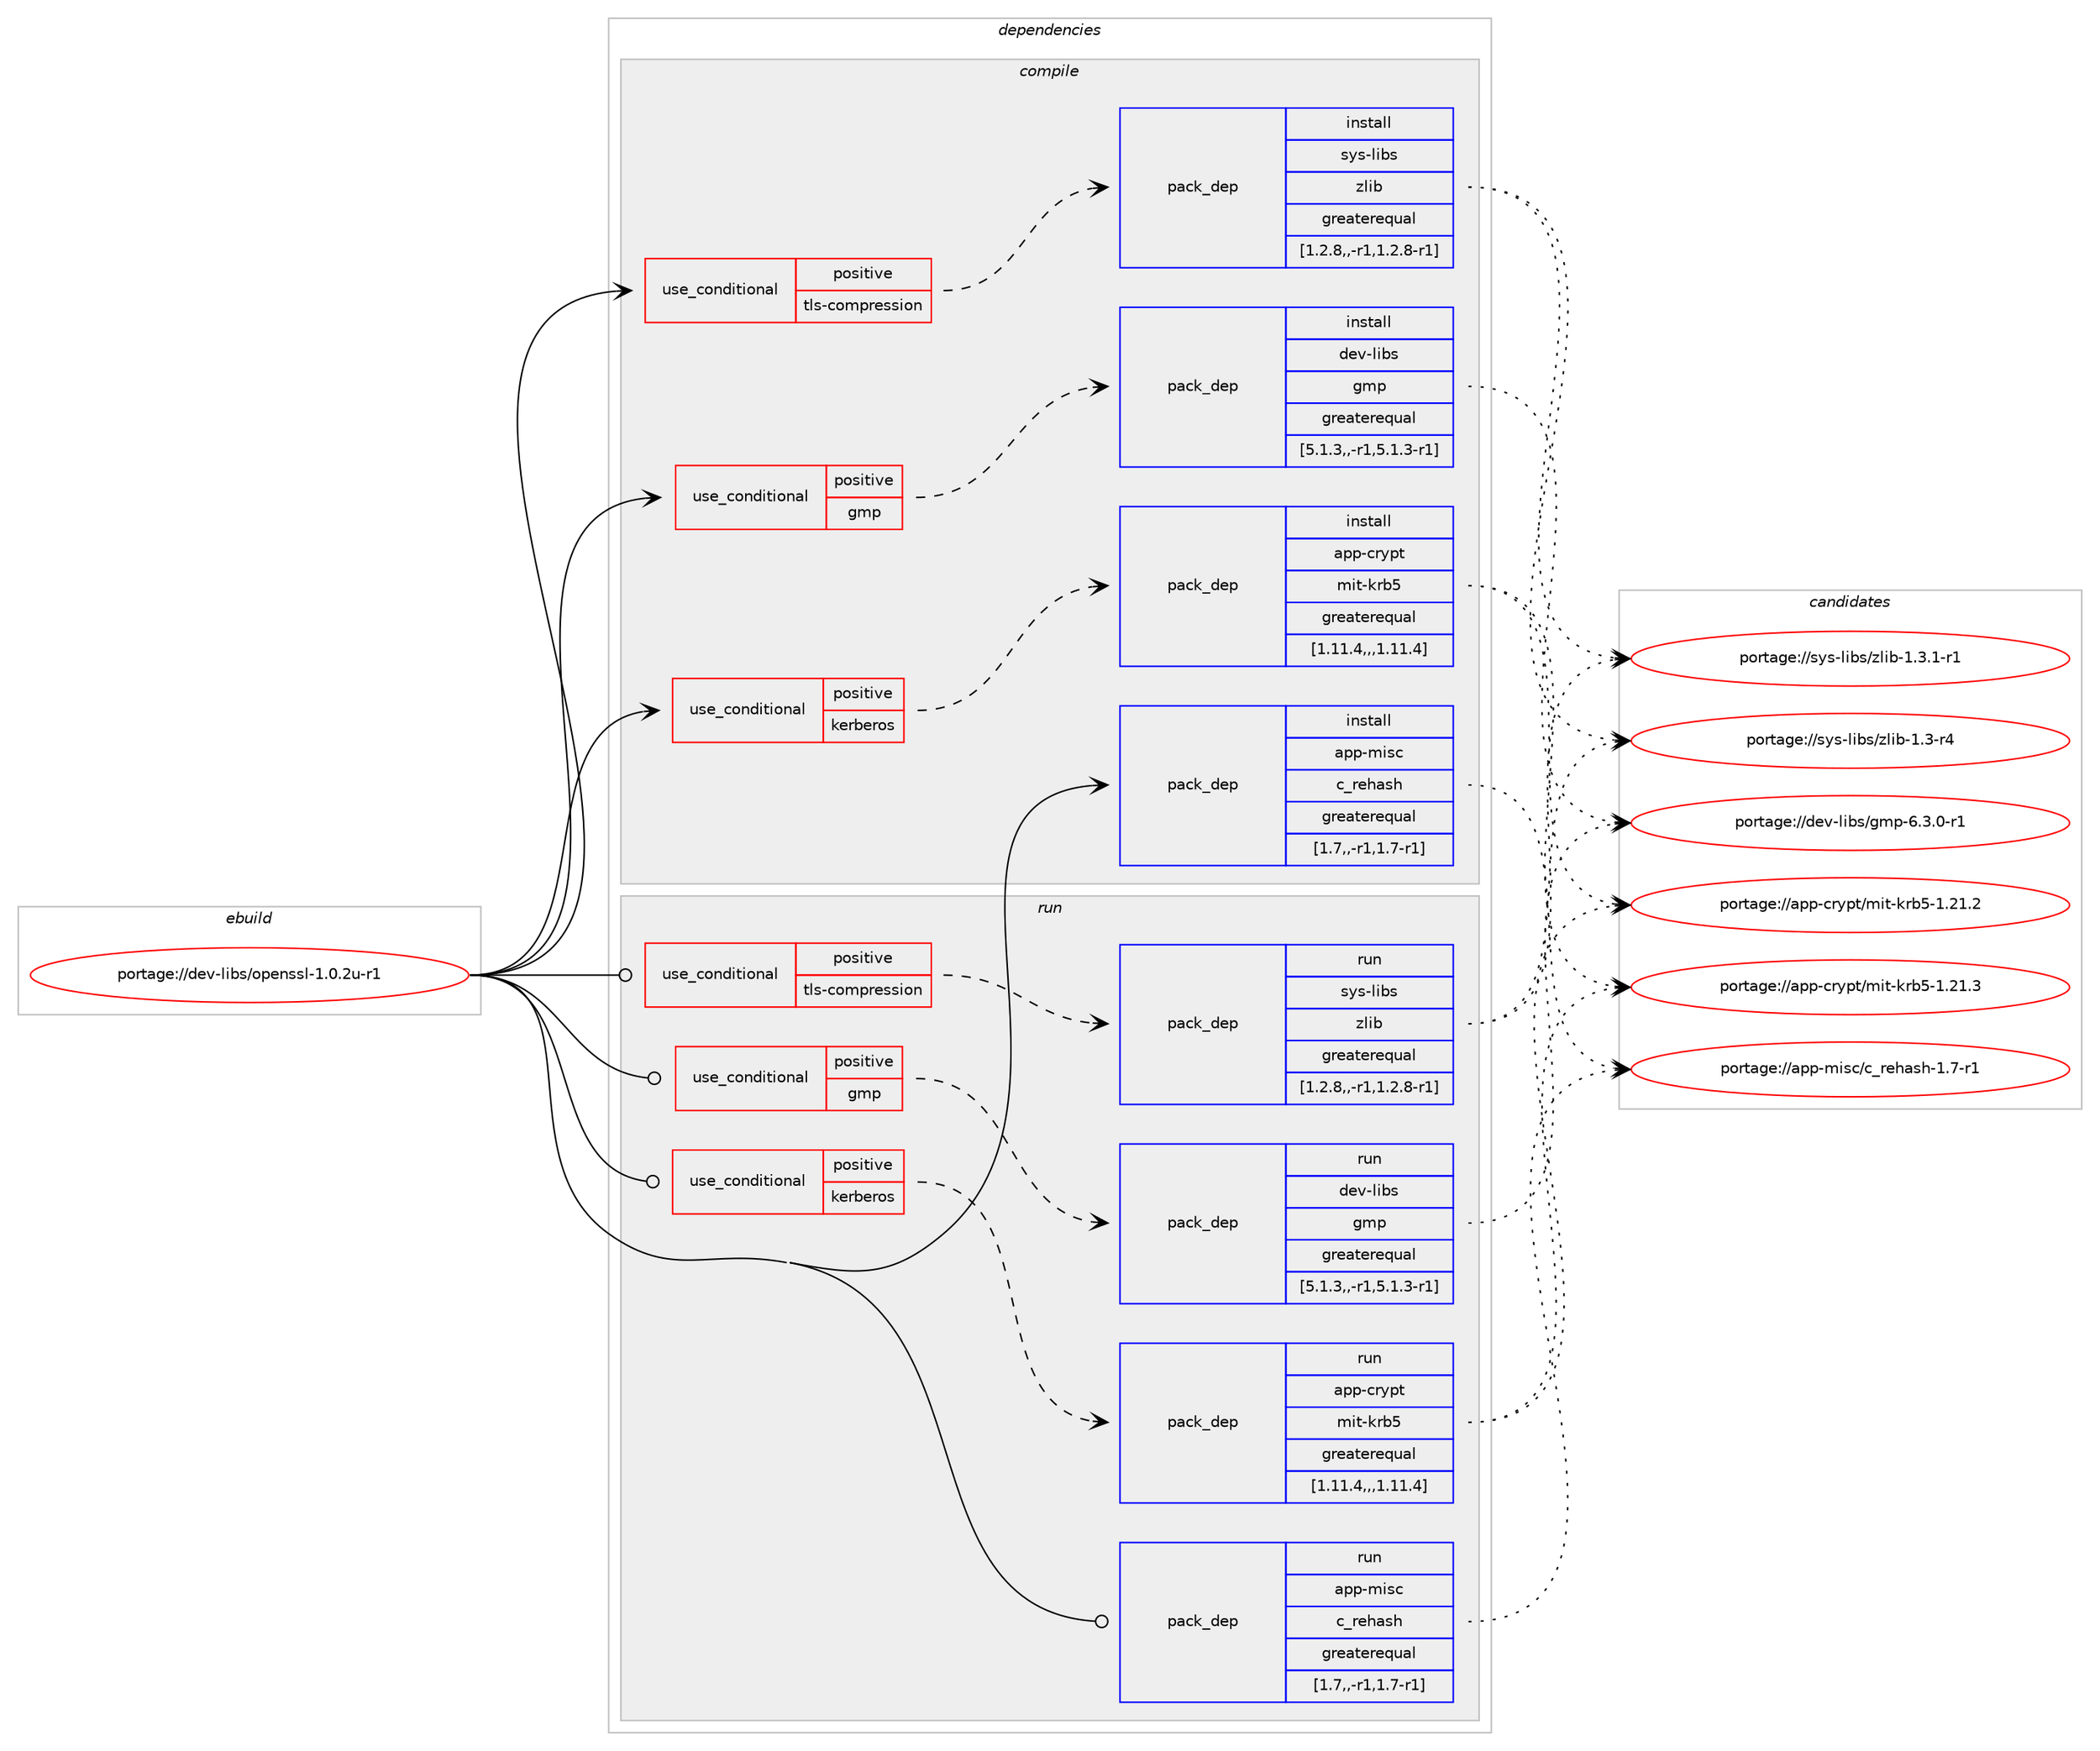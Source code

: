 digraph prolog {

# *************
# Graph options
# *************

newrank=true;
concentrate=true;
compound=true;
graph [rankdir=LR,fontname=Helvetica,fontsize=10,ranksep=1.5];#, ranksep=2.5, nodesep=0.2];
edge  [arrowhead=vee];
node  [fontname=Helvetica,fontsize=10];

# **********
# The ebuild
# **********

subgraph cluster_leftcol {
color=gray;
label=<<i>ebuild</i>>;
id [label="portage://dev-libs/openssl-1.0.2u-r1", color=red, width=4, href="../dev-libs/openssl-1.0.2u-r1.svg"];
}

# ****************
# The dependencies
# ****************

subgraph cluster_midcol {
color=gray;
label=<<i>dependencies</i>>;
subgraph cluster_compile {
fillcolor="#eeeeee";
style=filled;
label=<<i>compile</i>>;
subgraph cond27911 {
dependency113142 [label=<<TABLE BORDER="0" CELLBORDER="1" CELLSPACING="0" CELLPADDING="4"><TR><TD ROWSPAN="3" CELLPADDING="10">use_conditional</TD></TR><TR><TD>positive</TD></TR><TR><TD>gmp</TD></TR></TABLE>>, shape=none, color=red];
subgraph pack84032 {
dependency113143 [label=<<TABLE BORDER="0" CELLBORDER="1" CELLSPACING="0" CELLPADDING="4" WIDTH="220"><TR><TD ROWSPAN="6" CELLPADDING="30">pack_dep</TD></TR><TR><TD WIDTH="110">install</TD></TR><TR><TD>dev-libs</TD></TR><TR><TD>gmp</TD></TR><TR><TD>greaterequal</TD></TR><TR><TD>[5.1.3,,-r1,5.1.3-r1]</TD></TR></TABLE>>, shape=none, color=blue];
}
dependency113142:e -> dependency113143:w [weight=20,style="dashed",arrowhead="vee"];
}
id:e -> dependency113142:w [weight=20,style="solid",arrowhead="vee"];
subgraph cond27912 {
dependency113144 [label=<<TABLE BORDER="0" CELLBORDER="1" CELLSPACING="0" CELLPADDING="4"><TR><TD ROWSPAN="3" CELLPADDING="10">use_conditional</TD></TR><TR><TD>positive</TD></TR><TR><TD>kerberos</TD></TR></TABLE>>, shape=none, color=red];
subgraph pack84033 {
dependency113145 [label=<<TABLE BORDER="0" CELLBORDER="1" CELLSPACING="0" CELLPADDING="4" WIDTH="220"><TR><TD ROWSPAN="6" CELLPADDING="30">pack_dep</TD></TR><TR><TD WIDTH="110">install</TD></TR><TR><TD>app-crypt</TD></TR><TR><TD>mit-krb5</TD></TR><TR><TD>greaterequal</TD></TR><TR><TD>[1.11.4,,,1.11.4]</TD></TR></TABLE>>, shape=none, color=blue];
}
dependency113144:e -> dependency113145:w [weight=20,style="dashed",arrowhead="vee"];
}
id:e -> dependency113144:w [weight=20,style="solid",arrowhead="vee"];
subgraph cond27913 {
dependency113146 [label=<<TABLE BORDER="0" CELLBORDER="1" CELLSPACING="0" CELLPADDING="4"><TR><TD ROWSPAN="3" CELLPADDING="10">use_conditional</TD></TR><TR><TD>positive</TD></TR><TR><TD>tls-compression</TD></TR></TABLE>>, shape=none, color=red];
subgraph pack84034 {
dependency113147 [label=<<TABLE BORDER="0" CELLBORDER="1" CELLSPACING="0" CELLPADDING="4" WIDTH="220"><TR><TD ROWSPAN="6" CELLPADDING="30">pack_dep</TD></TR><TR><TD WIDTH="110">install</TD></TR><TR><TD>sys-libs</TD></TR><TR><TD>zlib</TD></TR><TR><TD>greaterequal</TD></TR><TR><TD>[1.2.8,,-r1,1.2.8-r1]</TD></TR></TABLE>>, shape=none, color=blue];
}
dependency113146:e -> dependency113147:w [weight=20,style="dashed",arrowhead="vee"];
}
id:e -> dependency113146:w [weight=20,style="solid",arrowhead="vee"];
subgraph pack84035 {
dependency113148 [label=<<TABLE BORDER="0" CELLBORDER="1" CELLSPACING="0" CELLPADDING="4" WIDTH="220"><TR><TD ROWSPAN="6" CELLPADDING="30">pack_dep</TD></TR><TR><TD WIDTH="110">install</TD></TR><TR><TD>app-misc</TD></TR><TR><TD>c_rehash</TD></TR><TR><TD>greaterequal</TD></TR><TR><TD>[1.7,,-r1,1.7-r1]</TD></TR></TABLE>>, shape=none, color=blue];
}
id:e -> dependency113148:w [weight=20,style="solid",arrowhead="vee"];
}
subgraph cluster_compileandrun {
fillcolor="#eeeeee";
style=filled;
label=<<i>compile and run</i>>;
}
subgraph cluster_run {
fillcolor="#eeeeee";
style=filled;
label=<<i>run</i>>;
subgraph cond27914 {
dependency113149 [label=<<TABLE BORDER="0" CELLBORDER="1" CELLSPACING="0" CELLPADDING="4"><TR><TD ROWSPAN="3" CELLPADDING="10">use_conditional</TD></TR><TR><TD>positive</TD></TR><TR><TD>gmp</TD></TR></TABLE>>, shape=none, color=red];
subgraph pack84036 {
dependency113150 [label=<<TABLE BORDER="0" CELLBORDER="1" CELLSPACING="0" CELLPADDING="4" WIDTH="220"><TR><TD ROWSPAN="6" CELLPADDING="30">pack_dep</TD></TR><TR><TD WIDTH="110">run</TD></TR><TR><TD>dev-libs</TD></TR><TR><TD>gmp</TD></TR><TR><TD>greaterequal</TD></TR><TR><TD>[5.1.3,,-r1,5.1.3-r1]</TD></TR></TABLE>>, shape=none, color=blue];
}
dependency113149:e -> dependency113150:w [weight=20,style="dashed",arrowhead="vee"];
}
id:e -> dependency113149:w [weight=20,style="solid",arrowhead="odot"];
subgraph cond27915 {
dependency113151 [label=<<TABLE BORDER="0" CELLBORDER="1" CELLSPACING="0" CELLPADDING="4"><TR><TD ROWSPAN="3" CELLPADDING="10">use_conditional</TD></TR><TR><TD>positive</TD></TR><TR><TD>kerberos</TD></TR></TABLE>>, shape=none, color=red];
subgraph pack84037 {
dependency113152 [label=<<TABLE BORDER="0" CELLBORDER="1" CELLSPACING="0" CELLPADDING="4" WIDTH="220"><TR><TD ROWSPAN="6" CELLPADDING="30">pack_dep</TD></TR><TR><TD WIDTH="110">run</TD></TR><TR><TD>app-crypt</TD></TR><TR><TD>mit-krb5</TD></TR><TR><TD>greaterequal</TD></TR><TR><TD>[1.11.4,,,1.11.4]</TD></TR></TABLE>>, shape=none, color=blue];
}
dependency113151:e -> dependency113152:w [weight=20,style="dashed",arrowhead="vee"];
}
id:e -> dependency113151:w [weight=20,style="solid",arrowhead="odot"];
subgraph cond27916 {
dependency113153 [label=<<TABLE BORDER="0" CELLBORDER="1" CELLSPACING="0" CELLPADDING="4"><TR><TD ROWSPAN="3" CELLPADDING="10">use_conditional</TD></TR><TR><TD>positive</TD></TR><TR><TD>tls-compression</TD></TR></TABLE>>, shape=none, color=red];
subgraph pack84038 {
dependency113154 [label=<<TABLE BORDER="0" CELLBORDER="1" CELLSPACING="0" CELLPADDING="4" WIDTH="220"><TR><TD ROWSPAN="6" CELLPADDING="30">pack_dep</TD></TR><TR><TD WIDTH="110">run</TD></TR><TR><TD>sys-libs</TD></TR><TR><TD>zlib</TD></TR><TR><TD>greaterequal</TD></TR><TR><TD>[1.2.8,,-r1,1.2.8-r1]</TD></TR></TABLE>>, shape=none, color=blue];
}
dependency113153:e -> dependency113154:w [weight=20,style="dashed",arrowhead="vee"];
}
id:e -> dependency113153:w [weight=20,style="solid",arrowhead="odot"];
subgraph pack84039 {
dependency113155 [label=<<TABLE BORDER="0" CELLBORDER="1" CELLSPACING="0" CELLPADDING="4" WIDTH="220"><TR><TD ROWSPAN="6" CELLPADDING="30">pack_dep</TD></TR><TR><TD WIDTH="110">run</TD></TR><TR><TD>app-misc</TD></TR><TR><TD>c_rehash</TD></TR><TR><TD>greaterequal</TD></TR><TR><TD>[1.7,,-r1,1.7-r1]</TD></TR></TABLE>>, shape=none, color=blue];
}
id:e -> dependency113155:w [weight=20,style="solid",arrowhead="odot"];
}
}

# **************
# The candidates
# **************

subgraph cluster_choices {
rank=same;
color=gray;
label=<<i>candidates</i>>;

subgraph choice84032 {
color=black;
nodesep=1;
choice1001011184510810598115471031091124554465146484511449 [label="portage://dev-libs/gmp-6.3.0-r1", color=red, width=4,href="../dev-libs/gmp-6.3.0-r1.svg"];
dependency113143:e -> choice1001011184510810598115471031091124554465146484511449:w [style=dotted,weight="100"];
}
subgraph choice84033 {
color=black;
nodesep=1;
choice9711211245991141211121164710910511645107114985345494650494651 [label="portage://app-crypt/mit-krb5-1.21.3", color=red, width=4,href="../app-crypt/mit-krb5-1.21.3.svg"];
choice9711211245991141211121164710910511645107114985345494650494650 [label="portage://app-crypt/mit-krb5-1.21.2", color=red, width=4,href="../app-crypt/mit-krb5-1.21.2.svg"];
dependency113145:e -> choice9711211245991141211121164710910511645107114985345494650494651:w [style=dotted,weight="100"];
dependency113145:e -> choice9711211245991141211121164710910511645107114985345494650494650:w [style=dotted,weight="100"];
}
subgraph choice84034 {
color=black;
nodesep=1;
choice115121115451081059811547122108105984549465146494511449 [label="portage://sys-libs/zlib-1.3.1-r1", color=red, width=4,href="../sys-libs/zlib-1.3.1-r1.svg"];
choice11512111545108105981154712210810598454946514511452 [label="portage://sys-libs/zlib-1.3-r4", color=red, width=4,href="../sys-libs/zlib-1.3-r4.svg"];
dependency113147:e -> choice115121115451081059811547122108105984549465146494511449:w [style=dotted,weight="100"];
dependency113147:e -> choice11512111545108105981154712210810598454946514511452:w [style=dotted,weight="100"];
}
subgraph choice84035 {
color=black;
nodesep=1;
choice97112112451091051159947999511410110497115104454946554511449 [label="portage://app-misc/c_rehash-1.7-r1", color=red, width=4,href="../app-misc/c_rehash-1.7-r1.svg"];
dependency113148:e -> choice97112112451091051159947999511410110497115104454946554511449:w [style=dotted,weight="100"];
}
subgraph choice84036 {
color=black;
nodesep=1;
choice1001011184510810598115471031091124554465146484511449 [label="portage://dev-libs/gmp-6.3.0-r1", color=red, width=4,href="../dev-libs/gmp-6.3.0-r1.svg"];
dependency113150:e -> choice1001011184510810598115471031091124554465146484511449:w [style=dotted,weight="100"];
}
subgraph choice84037 {
color=black;
nodesep=1;
choice9711211245991141211121164710910511645107114985345494650494651 [label="portage://app-crypt/mit-krb5-1.21.3", color=red, width=4,href="../app-crypt/mit-krb5-1.21.3.svg"];
choice9711211245991141211121164710910511645107114985345494650494650 [label="portage://app-crypt/mit-krb5-1.21.2", color=red, width=4,href="../app-crypt/mit-krb5-1.21.2.svg"];
dependency113152:e -> choice9711211245991141211121164710910511645107114985345494650494651:w [style=dotted,weight="100"];
dependency113152:e -> choice9711211245991141211121164710910511645107114985345494650494650:w [style=dotted,weight="100"];
}
subgraph choice84038 {
color=black;
nodesep=1;
choice115121115451081059811547122108105984549465146494511449 [label="portage://sys-libs/zlib-1.3.1-r1", color=red, width=4,href="../sys-libs/zlib-1.3.1-r1.svg"];
choice11512111545108105981154712210810598454946514511452 [label="portage://sys-libs/zlib-1.3-r4", color=red, width=4,href="../sys-libs/zlib-1.3-r4.svg"];
dependency113154:e -> choice115121115451081059811547122108105984549465146494511449:w [style=dotted,weight="100"];
dependency113154:e -> choice11512111545108105981154712210810598454946514511452:w [style=dotted,weight="100"];
}
subgraph choice84039 {
color=black;
nodesep=1;
choice97112112451091051159947999511410110497115104454946554511449 [label="portage://app-misc/c_rehash-1.7-r1", color=red, width=4,href="../app-misc/c_rehash-1.7-r1.svg"];
dependency113155:e -> choice97112112451091051159947999511410110497115104454946554511449:w [style=dotted,weight="100"];
}
}

}
